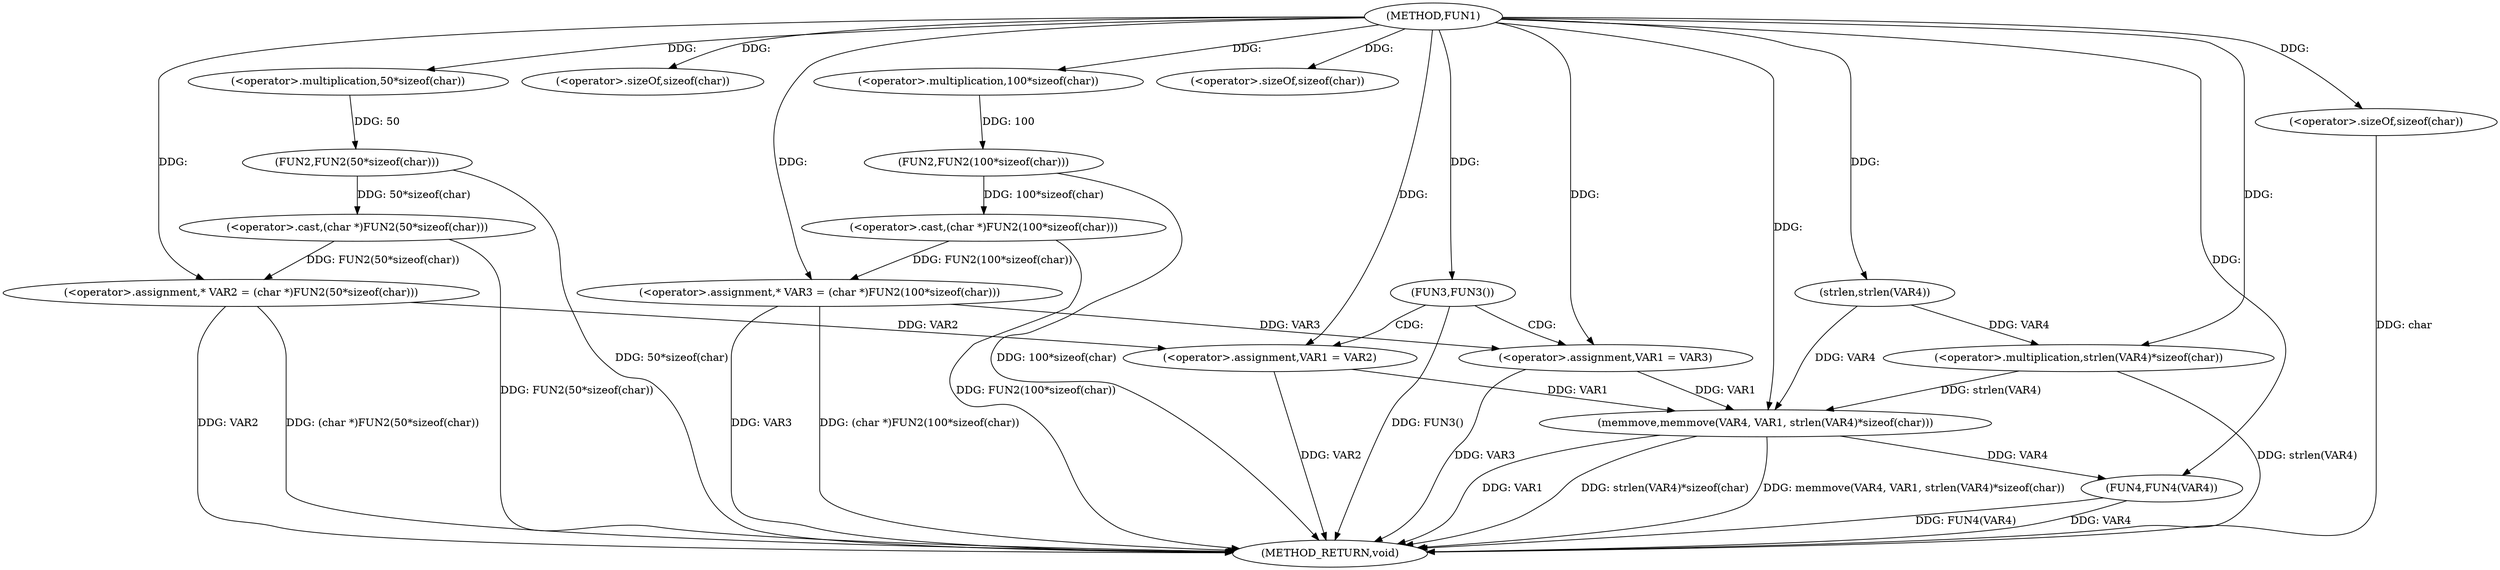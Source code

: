 digraph FUN1 {  
"1000100" [label = "(METHOD,FUN1)" ]
"1000146" [label = "(METHOD_RETURN,void)" ]
"1000104" [label = "(<operator>.assignment,* VAR2 = (char *)FUN2(50*sizeof(char)))" ]
"1000106" [label = "(<operator>.cast,(char *)FUN2(50*sizeof(char)))" ]
"1000108" [label = "(FUN2,FUN2(50*sizeof(char)))" ]
"1000109" [label = "(<operator>.multiplication,50*sizeof(char))" ]
"1000111" [label = "(<operator>.sizeOf,sizeof(char))" ]
"1000114" [label = "(<operator>.assignment,* VAR3 = (char *)FUN2(100*sizeof(char)))" ]
"1000116" [label = "(<operator>.cast,(char *)FUN2(100*sizeof(char)))" ]
"1000118" [label = "(FUN2,FUN2(100*sizeof(char)))" ]
"1000119" [label = "(<operator>.multiplication,100*sizeof(char))" ]
"1000121" [label = "(<operator>.sizeOf,sizeof(char))" ]
"1000124" [label = "(FUN3,FUN3())" ]
"1000126" [label = "(<operator>.assignment,VAR1 = VAR2)" ]
"1000131" [label = "(<operator>.assignment,VAR1 = VAR3)" ]
"1000136" [label = "(memmove,memmove(VAR4, VAR1, strlen(VAR4)*sizeof(char)))" ]
"1000139" [label = "(<operator>.multiplication,strlen(VAR4)*sizeof(char))" ]
"1000140" [label = "(strlen,strlen(VAR4))" ]
"1000142" [label = "(<operator>.sizeOf,sizeof(char))" ]
"1000144" [label = "(FUN4,FUN4(VAR4))" ]
  "1000106" -> "1000146"  [ label = "DDG: FUN2(50*sizeof(char))"] 
  "1000104" -> "1000146"  [ label = "DDG: VAR2"] 
  "1000136" -> "1000146"  [ label = "DDG: strlen(VAR4)*sizeof(char)"] 
  "1000139" -> "1000146"  [ label = "DDG: strlen(VAR4)"] 
  "1000144" -> "1000146"  [ label = "DDG: FUN4(VAR4)"] 
  "1000114" -> "1000146"  [ label = "DDG: VAR3"] 
  "1000116" -> "1000146"  [ label = "DDG: FUN2(100*sizeof(char))"] 
  "1000131" -> "1000146"  [ label = "DDG: VAR3"] 
  "1000118" -> "1000146"  [ label = "DDG: 100*sizeof(char)"] 
  "1000114" -> "1000146"  [ label = "DDG: (char *)FUN2(100*sizeof(char))"] 
  "1000142" -> "1000146"  [ label = "DDG: char"] 
  "1000136" -> "1000146"  [ label = "DDG: memmove(VAR4, VAR1, strlen(VAR4)*sizeof(char))"] 
  "1000144" -> "1000146"  [ label = "DDG: VAR4"] 
  "1000126" -> "1000146"  [ label = "DDG: VAR2"] 
  "1000136" -> "1000146"  [ label = "DDG: VAR1"] 
  "1000104" -> "1000146"  [ label = "DDG: (char *)FUN2(50*sizeof(char))"] 
  "1000108" -> "1000146"  [ label = "DDG: 50*sizeof(char)"] 
  "1000124" -> "1000146"  [ label = "DDG: FUN3()"] 
  "1000106" -> "1000104"  [ label = "DDG: FUN2(50*sizeof(char))"] 
  "1000100" -> "1000104"  [ label = "DDG: "] 
  "1000108" -> "1000106"  [ label = "DDG: 50*sizeof(char)"] 
  "1000109" -> "1000108"  [ label = "DDG: 50"] 
  "1000100" -> "1000109"  [ label = "DDG: "] 
  "1000100" -> "1000111"  [ label = "DDG: "] 
  "1000116" -> "1000114"  [ label = "DDG: FUN2(100*sizeof(char))"] 
  "1000100" -> "1000114"  [ label = "DDG: "] 
  "1000118" -> "1000116"  [ label = "DDG: 100*sizeof(char)"] 
  "1000119" -> "1000118"  [ label = "DDG: 100"] 
  "1000100" -> "1000119"  [ label = "DDG: "] 
  "1000100" -> "1000121"  [ label = "DDG: "] 
  "1000100" -> "1000124"  [ label = "DDG: "] 
  "1000104" -> "1000126"  [ label = "DDG: VAR2"] 
  "1000100" -> "1000126"  [ label = "DDG: "] 
  "1000114" -> "1000131"  [ label = "DDG: VAR3"] 
  "1000100" -> "1000131"  [ label = "DDG: "] 
  "1000140" -> "1000136"  [ label = "DDG: VAR4"] 
  "1000100" -> "1000136"  [ label = "DDG: "] 
  "1000131" -> "1000136"  [ label = "DDG: VAR1"] 
  "1000126" -> "1000136"  [ label = "DDG: VAR1"] 
  "1000139" -> "1000136"  [ label = "DDG: strlen(VAR4)"] 
  "1000140" -> "1000139"  [ label = "DDG: VAR4"] 
  "1000100" -> "1000140"  [ label = "DDG: "] 
  "1000100" -> "1000139"  [ label = "DDG: "] 
  "1000100" -> "1000142"  [ label = "DDG: "] 
  "1000136" -> "1000144"  [ label = "DDG: VAR4"] 
  "1000100" -> "1000144"  [ label = "DDG: "] 
  "1000124" -> "1000131"  [ label = "CDG: "] 
  "1000124" -> "1000126"  [ label = "CDG: "] 
}
